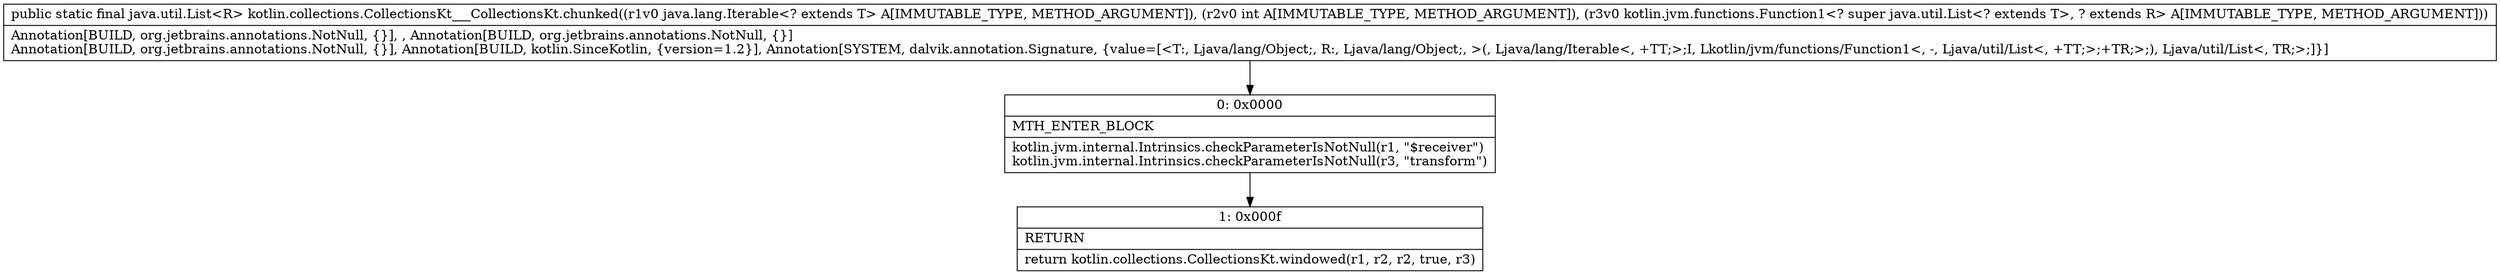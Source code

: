 digraph "CFG forkotlin.collections.CollectionsKt___CollectionsKt.chunked(Ljava\/lang\/Iterable;ILkotlin\/jvm\/functions\/Function1;)Ljava\/util\/List;" {
Node_0 [shape=record,label="{0\:\ 0x0000|MTH_ENTER_BLOCK\l|kotlin.jvm.internal.Intrinsics.checkParameterIsNotNull(r1, \"$receiver\")\lkotlin.jvm.internal.Intrinsics.checkParameterIsNotNull(r3, \"transform\")\l}"];
Node_1 [shape=record,label="{1\:\ 0x000f|RETURN\l|return kotlin.collections.CollectionsKt.windowed(r1, r2, r2, true, r3)\l}"];
MethodNode[shape=record,label="{public static final java.util.List\<R\> kotlin.collections.CollectionsKt___CollectionsKt.chunked((r1v0 java.lang.Iterable\<? extends T\> A[IMMUTABLE_TYPE, METHOD_ARGUMENT]), (r2v0 int A[IMMUTABLE_TYPE, METHOD_ARGUMENT]), (r3v0 kotlin.jvm.functions.Function1\<? super java.util.List\<? extends T\>, ? extends R\> A[IMMUTABLE_TYPE, METHOD_ARGUMENT]))  | Annotation[BUILD, org.jetbrains.annotations.NotNull, \{\}], , Annotation[BUILD, org.jetbrains.annotations.NotNull, \{\}]\lAnnotation[BUILD, org.jetbrains.annotations.NotNull, \{\}], Annotation[BUILD, kotlin.SinceKotlin, \{version=1.2\}], Annotation[SYSTEM, dalvik.annotation.Signature, \{value=[\<T:, Ljava\/lang\/Object;, R:, Ljava\/lang\/Object;, \>(, Ljava\/lang\/Iterable\<, +TT;\>;I, Lkotlin\/jvm\/functions\/Function1\<, \-, Ljava\/util\/List\<, +TT;\>;+TR;\>;), Ljava\/util\/List\<, TR;\>;]\}]\l}"];
MethodNode -> Node_0;
Node_0 -> Node_1;
}

